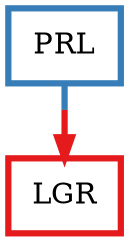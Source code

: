 digraph barS {
	{
		rank=same
	1 [shape=box,penwidth=3,colorscheme=set19,color=2,label="PRL"]
	}
	{
		rank=same
		0 [shape=box,penwidth=3,colorscheme=set19,color=1,label="LGR"]
	}
	1 -> 0 [penwidth=3,colorscheme=set19,color="2;0.5:1"]
}
